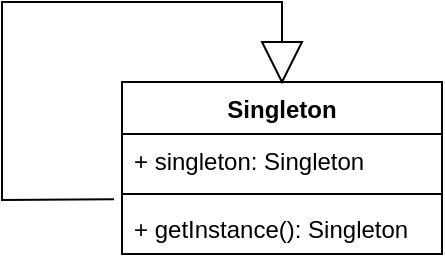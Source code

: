 <mxfile version="22.0.8" type="device">
  <diagram name="Página-1" id="-D9GgTsy-uc89cjw4474">
    <mxGraphModel dx="1293" dy="570" grid="1" gridSize="10" guides="1" tooltips="1" connect="1" arrows="1" fold="1" page="1" pageScale="1" pageWidth="827" pageHeight="1169" math="0" shadow="0">
      <root>
        <mxCell id="0" />
        <mxCell id="1" parent="0" />
        <mxCell id="PstvoryXi-S69MxnDSBI-1" value="Singleton" style="swimlane;fontStyle=1;align=center;verticalAlign=top;childLayout=stackLayout;horizontal=1;startSize=26;horizontalStack=0;resizeParent=1;resizeParentMax=0;resizeLast=0;collapsible=1;marginBottom=0;whiteSpace=wrap;html=1;" vertex="1" parent="1">
          <mxGeometry x="140" y="130" width="160" height="86" as="geometry" />
        </mxCell>
        <mxCell id="PstvoryXi-S69MxnDSBI-2" value="+ singleton: Singleton" style="text;strokeColor=none;fillColor=none;align=left;verticalAlign=top;spacingLeft=4;spacingRight=4;overflow=hidden;rotatable=0;points=[[0,0.5],[1,0.5]];portConstraint=eastwest;whiteSpace=wrap;html=1;" vertex="1" parent="PstvoryXi-S69MxnDSBI-1">
          <mxGeometry y="26" width="160" height="26" as="geometry" />
        </mxCell>
        <mxCell id="PstvoryXi-S69MxnDSBI-3" value="" style="line;strokeWidth=1;fillColor=none;align=left;verticalAlign=middle;spacingTop=-1;spacingLeft=3;spacingRight=3;rotatable=0;labelPosition=right;points=[];portConstraint=eastwest;strokeColor=inherit;" vertex="1" parent="PstvoryXi-S69MxnDSBI-1">
          <mxGeometry y="52" width="160" height="8" as="geometry" />
        </mxCell>
        <mxCell id="PstvoryXi-S69MxnDSBI-4" value="+ getInstance(): Singleton" style="text;strokeColor=none;fillColor=none;align=left;verticalAlign=top;spacingLeft=4;spacingRight=4;overflow=hidden;rotatable=0;points=[[0,0.5],[1,0.5]];portConstraint=eastwest;whiteSpace=wrap;html=1;" vertex="1" parent="PstvoryXi-S69MxnDSBI-1">
          <mxGeometry y="60" width="160" height="26" as="geometry" />
        </mxCell>
        <mxCell id="PstvoryXi-S69MxnDSBI-5" value="" style="triangle;whiteSpace=wrap;html=1;rotation=90;" vertex="1" parent="1">
          <mxGeometry x="210" y="110" width="20" height="20" as="geometry" />
        </mxCell>
        <mxCell id="PstvoryXi-S69MxnDSBI-7" value="" style="endArrow=none;html=1;rounded=0;exitX=-0.025;exitY=1.256;exitDx=0;exitDy=0;exitPerimeter=0;entryX=0;entryY=0.5;entryDx=0;entryDy=0;" edge="1" parent="1" source="PstvoryXi-S69MxnDSBI-2" target="PstvoryXi-S69MxnDSBI-5">
          <mxGeometry width="50" height="50" relative="1" as="geometry">
            <mxPoint x="390" y="260" as="sourcePoint" />
            <mxPoint x="220" y="100" as="targetPoint" />
            <Array as="points">
              <mxPoint x="80" y="189" />
              <mxPoint x="80" y="90" />
              <mxPoint x="150" y="90" />
              <mxPoint x="220" y="90" />
            </Array>
          </mxGeometry>
        </mxCell>
      </root>
    </mxGraphModel>
  </diagram>
</mxfile>
